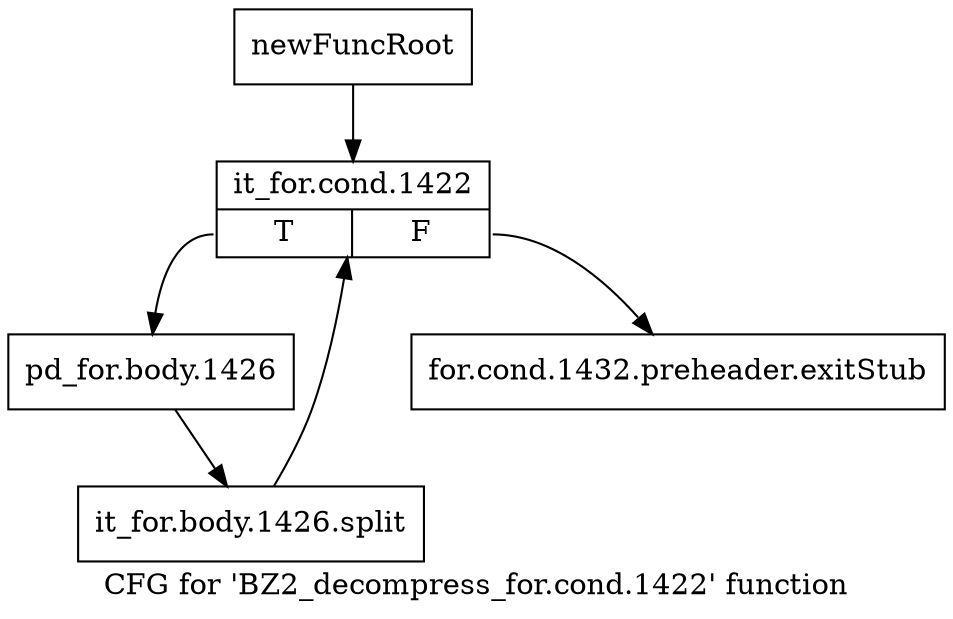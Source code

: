 digraph "CFG for 'BZ2_decompress_for.cond.1422' function" {
	label="CFG for 'BZ2_decompress_for.cond.1422' function";

	Node0x1981a50 [shape=record,label="{newFuncRoot}"];
	Node0x1981a50 -> Node0x1987750;
	Node0x1987700 [shape=record,label="{for.cond.1432.preheader.exitStub}"];
	Node0x1987750 [shape=record,label="{it_for.cond.1422|{<s0>T|<s1>F}}"];
	Node0x1987750:s0 -> Node0x19877a0;
	Node0x1987750:s1 -> Node0x1987700;
	Node0x19877a0 [shape=record,label="{pd_for.body.1426}"];
	Node0x19877a0 -> Node0x1a31640;
	Node0x1a31640 [shape=record,label="{it_for.body.1426.split}"];
	Node0x1a31640 -> Node0x1987750;
}
